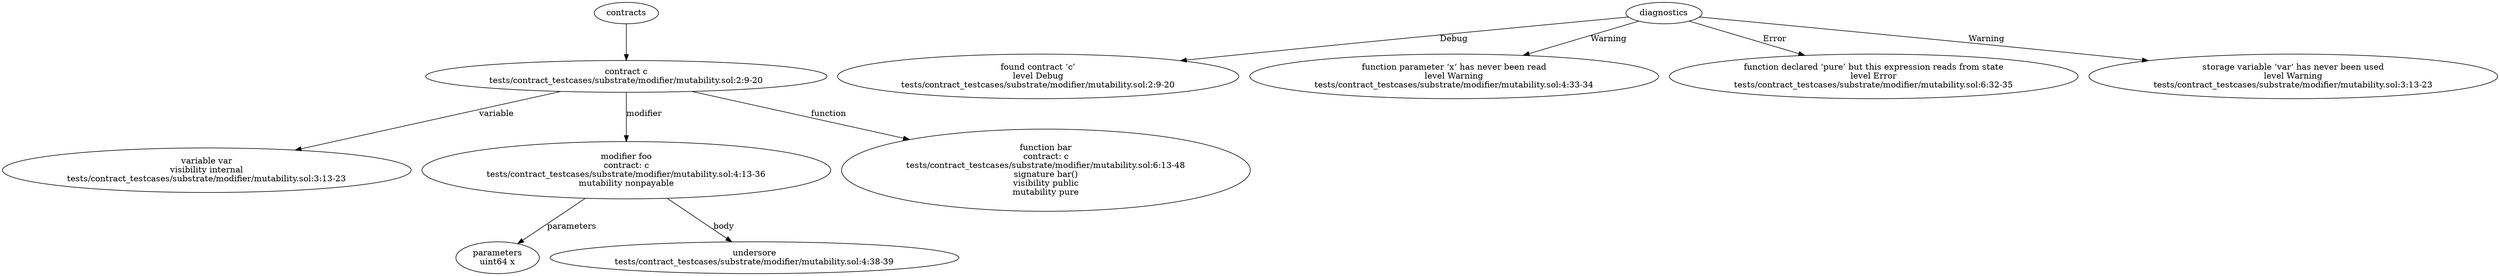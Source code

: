 strict digraph "tests/contract_testcases/substrate/modifier/mutability.sol" {
	contract [label="contract c\ntests/contract_testcases/substrate/modifier/mutability.sol:2:9-20"]
	var [label="variable var\nvisibility internal\ntests/contract_testcases/substrate/modifier/mutability.sol:3:13-23"]
	foo [label="modifier foo\ncontract: c\ntests/contract_testcases/substrate/modifier/mutability.sol:4:13-36\nmutability nonpayable"]
	parameters [label="parameters\nuint64 x"]
	underscore [label="undersore\ntests/contract_testcases/substrate/modifier/mutability.sol:4:38-39"]
	bar [label="function bar\ncontract: c\ntests/contract_testcases/substrate/modifier/mutability.sol:6:13-48\nsignature bar()\nvisibility public\nmutability pure"]
	diagnostic [label="found contract ‘c’\nlevel Debug\ntests/contract_testcases/substrate/modifier/mutability.sol:2:9-20"]
	diagnostic_9 [label="function parameter ‘x‘ has never been read\nlevel Warning\ntests/contract_testcases/substrate/modifier/mutability.sol:4:33-34"]
	diagnostic_10 [label="function declared ‘pure’ but this expression reads from state\nlevel Error\ntests/contract_testcases/substrate/modifier/mutability.sol:6:32-35"]
	diagnostic_11 [label="storage variable ‘var‘ has never been used\nlevel Warning\ntests/contract_testcases/substrate/modifier/mutability.sol:3:13-23"]
	contracts -> contract
	contract -> var [label="variable"]
	contract -> foo [label="modifier"]
	foo -> parameters [label="parameters"]
	foo -> underscore [label="body"]
	contract -> bar [label="function"]
	diagnostics -> diagnostic [label="Debug"]
	diagnostics -> diagnostic_9 [label="Warning"]
	diagnostics -> diagnostic_10 [label="Error"]
	diagnostics -> diagnostic_11 [label="Warning"]
}
